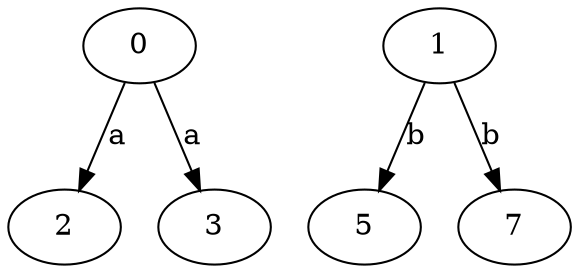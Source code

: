 strict digraph  {
2;
3;
0;
5;
7;
1;
0 -> 2  [label=a];
0 -> 3  [label=a];
1 -> 5  [label=b];
1 -> 7  [label=b];
}

